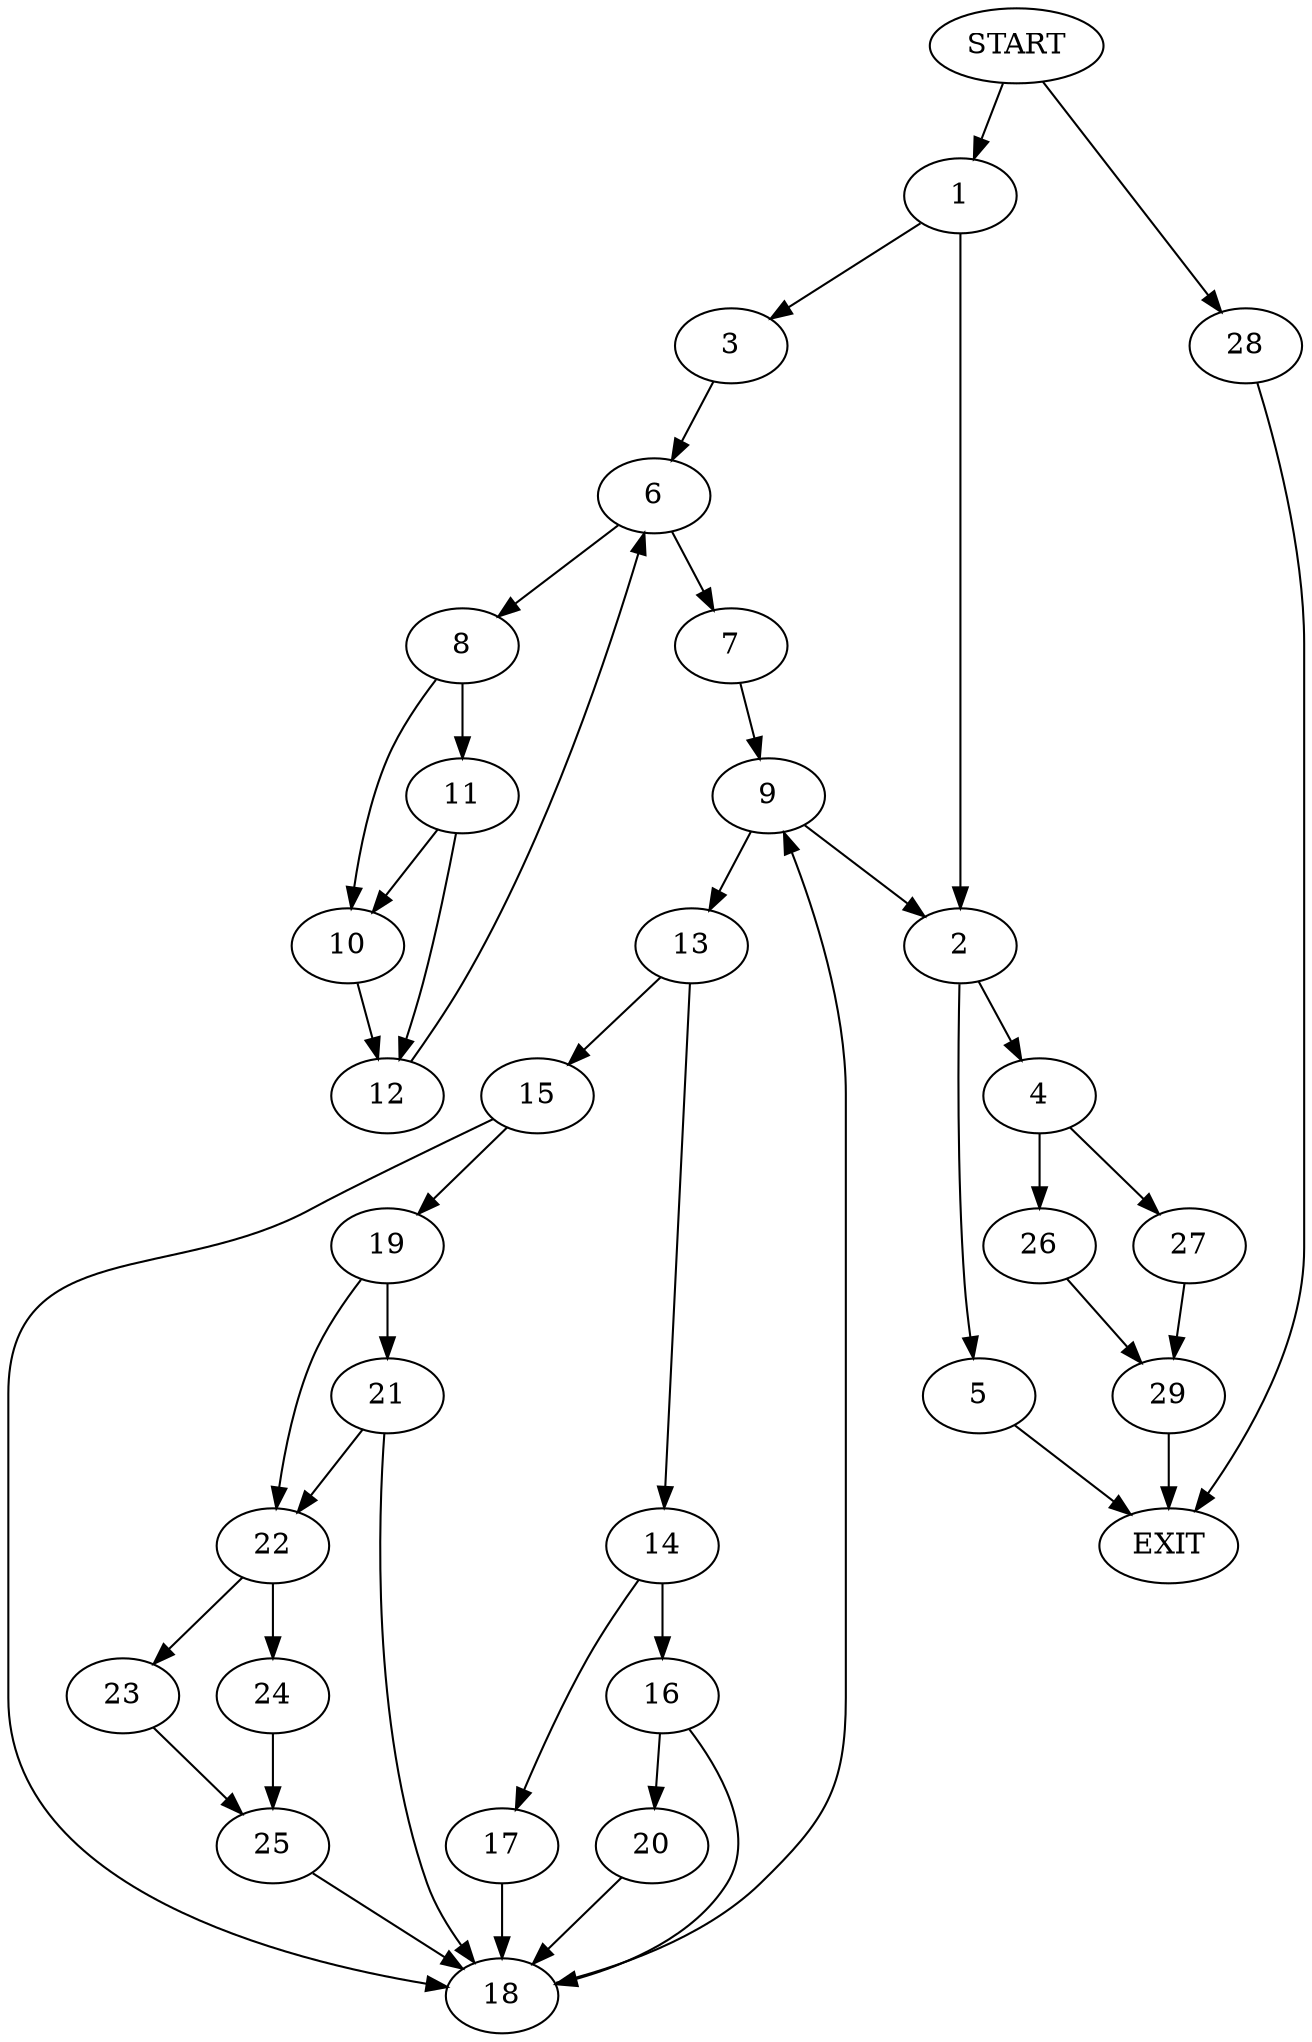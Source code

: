 digraph {
0 [label="START"]
30 [label="EXIT"]
0 -> 1
1 -> 2
1 -> 3
2 -> 4
2 -> 5
3 -> 6
6 -> 7
6 -> 8
7 -> 9
8 -> 10
8 -> 11
10 -> 12
11 -> 10
11 -> 12
12 -> 6
9 -> 13
9 -> 2
13 -> 14
13 -> 15
14 -> 16
14 -> 17
15 -> 18
15 -> 19
17 -> 18
16 -> 18
16 -> 20
18 -> 9
20 -> 18
19 -> 21
19 -> 22
21 -> 18
21 -> 22
22 -> 23
22 -> 24
23 -> 25
24 -> 25
25 -> 18
4 -> 26
4 -> 27
5 -> 30
0 -> 28
28 -> 30
26 -> 29
27 -> 29
29 -> 30
}
